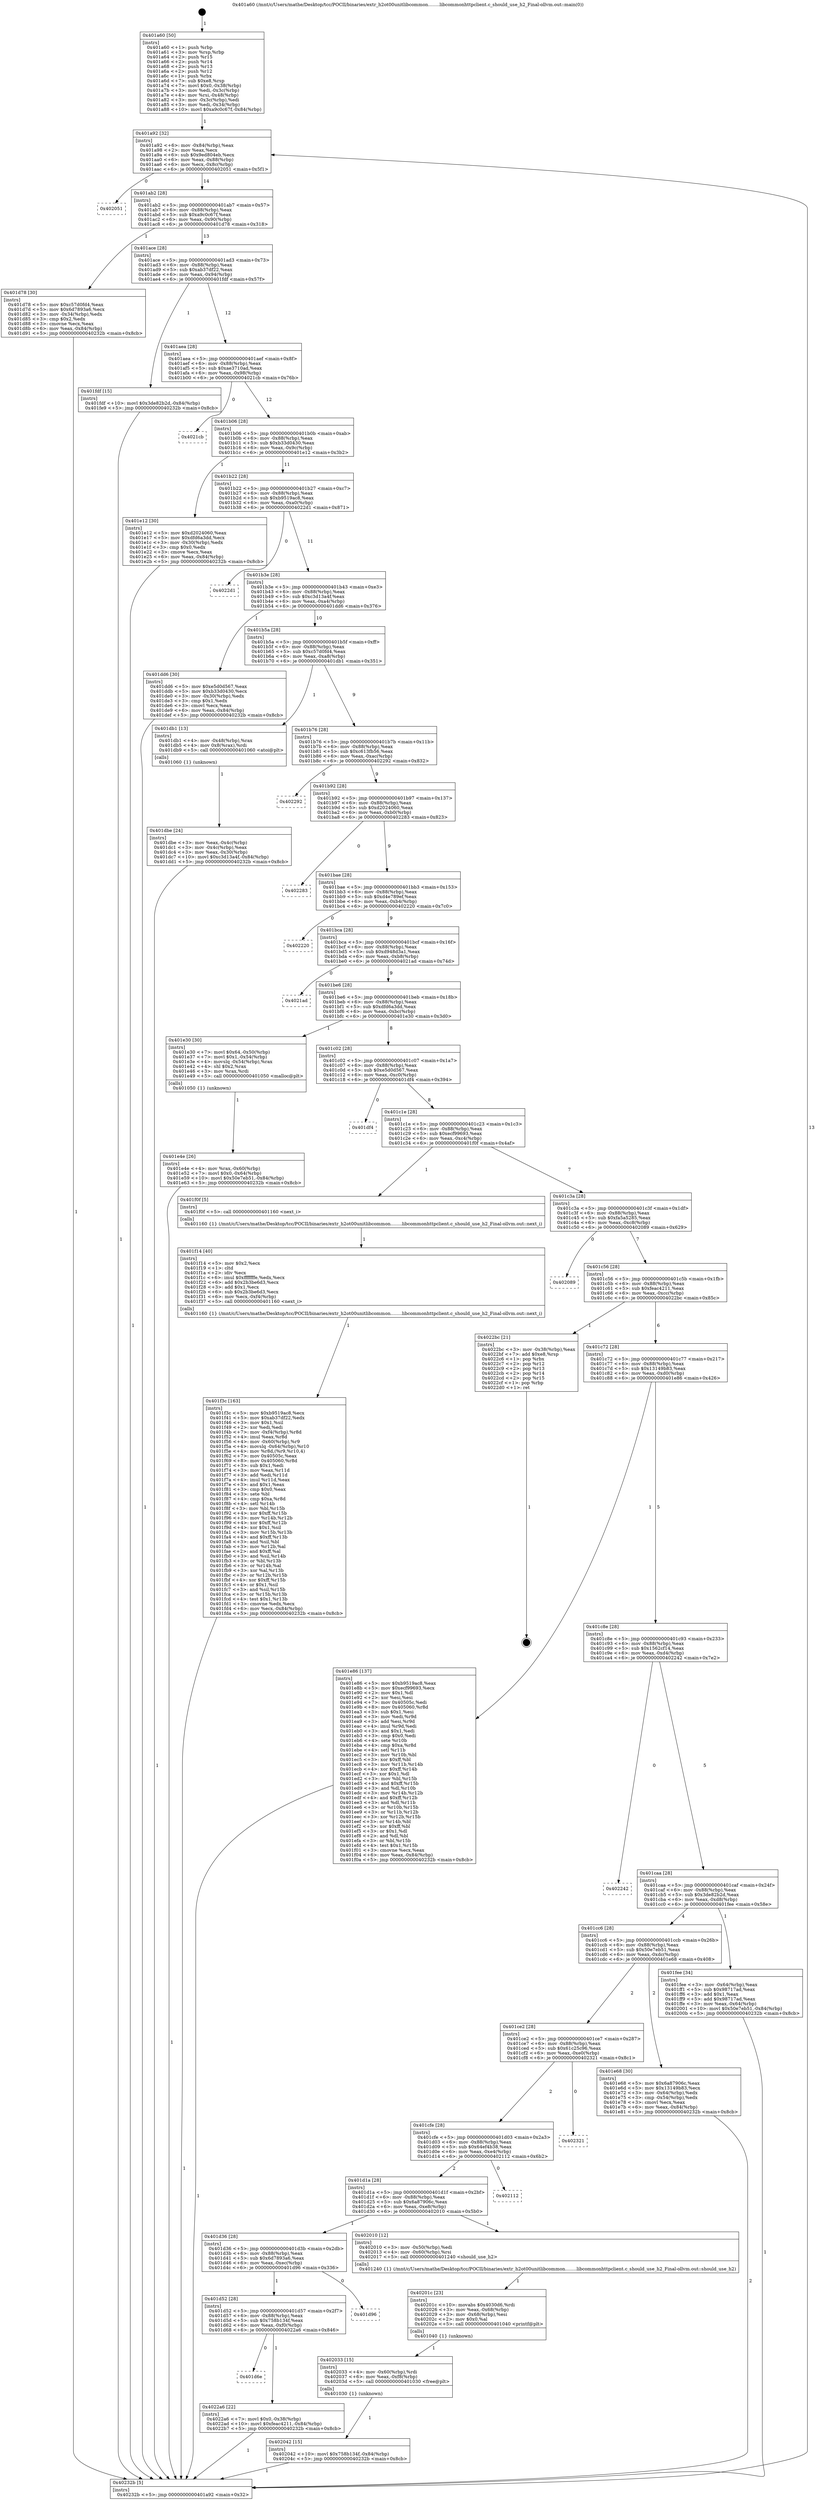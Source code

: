 digraph "0x401a60" {
  label = "0x401a60 (/mnt/c/Users/mathe/Desktop/tcc/POCII/binaries/extr_h2ot00unitlibcommon........libcommonhttpclient.c_should_use_h2_Final-ollvm.out::main(0))"
  labelloc = "t"
  node[shape=record]

  Entry [label="",width=0.3,height=0.3,shape=circle,fillcolor=black,style=filled]
  "0x401a92" [label="{
     0x401a92 [32]\l
     | [instrs]\l
     &nbsp;&nbsp;0x401a92 \<+6\>: mov -0x84(%rbp),%eax\l
     &nbsp;&nbsp;0x401a98 \<+2\>: mov %eax,%ecx\l
     &nbsp;&nbsp;0x401a9a \<+6\>: sub $0x9ed804eb,%ecx\l
     &nbsp;&nbsp;0x401aa0 \<+6\>: mov %eax,-0x88(%rbp)\l
     &nbsp;&nbsp;0x401aa6 \<+6\>: mov %ecx,-0x8c(%rbp)\l
     &nbsp;&nbsp;0x401aac \<+6\>: je 0000000000402051 \<main+0x5f1\>\l
  }"]
  "0x402051" [label="{
     0x402051\l
  }", style=dashed]
  "0x401ab2" [label="{
     0x401ab2 [28]\l
     | [instrs]\l
     &nbsp;&nbsp;0x401ab2 \<+5\>: jmp 0000000000401ab7 \<main+0x57\>\l
     &nbsp;&nbsp;0x401ab7 \<+6\>: mov -0x88(%rbp),%eax\l
     &nbsp;&nbsp;0x401abd \<+5\>: sub $0xa9c0c67f,%eax\l
     &nbsp;&nbsp;0x401ac2 \<+6\>: mov %eax,-0x90(%rbp)\l
     &nbsp;&nbsp;0x401ac8 \<+6\>: je 0000000000401d78 \<main+0x318\>\l
  }"]
  Exit [label="",width=0.3,height=0.3,shape=circle,fillcolor=black,style=filled,peripheries=2]
  "0x401d78" [label="{
     0x401d78 [30]\l
     | [instrs]\l
     &nbsp;&nbsp;0x401d78 \<+5\>: mov $0xc57d0fd4,%eax\l
     &nbsp;&nbsp;0x401d7d \<+5\>: mov $0x6d7893a6,%ecx\l
     &nbsp;&nbsp;0x401d82 \<+3\>: mov -0x34(%rbp),%edx\l
     &nbsp;&nbsp;0x401d85 \<+3\>: cmp $0x2,%edx\l
     &nbsp;&nbsp;0x401d88 \<+3\>: cmovne %ecx,%eax\l
     &nbsp;&nbsp;0x401d8b \<+6\>: mov %eax,-0x84(%rbp)\l
     &nbsp;&nbsp;0x401d91 \<+5\>: jmp 000000000040232b \<main+0x8cb\>\l
  }"]
  "0x401ace" [label="{
     0x401ace [28]\l
     | [instrs]\l
     &nbsp;&nbsp;0x401ace \<+5\>: jmp 0000000000401ad3 \<main+0x73\>\l
     &nbsp;&nbsp;0x401ad3 \<+6\>: mov -0x88(%rbp),%eax\l
     &nbsp;&nbsp;0x401ad9 \<+5\>: sub $0xab37df22,%eax\l
     &nbsp;&nbsp;0x401ade \<+6\>: mov %eax,-0x94(%rbp)\l
     &nbsp;&nbsp;0x401ae4 \<+6\>: je 0000000000401fdf \<main+0x57f\>\l
  }"]
  "0x40232b" [label="{
     0x40232b [5]\l
     | [instrs]\l
     &nbsp;&nbsp;0x40232b \<+5\>: jmp 0000000000401a92 \<main+0x32\>\l
  }"]
  "0x401a60" [label="{
     0x401a60 [50]\l
     | [instrs]\l
     &nbsp;&nbsp;0x401a60 \<+1\>: push %rbp\l
     &nbsp;&nbsp;0x401a61 \<+3\>: mov %rsp,%rbp\l
     &nbsp;&nbsp;0x401a64 \<+2\>: push %r15\l
     &nbsp;&nbsp;0x401a66 \<+2\>: push %r14\l
     &nbsp;&nbsp;0x401a68 \<+2\>: push %r13\l
     &nbsp;&nbsp;0x401a6a \<+2\>: push %r12\l
     &nbsp;&nbsp;0x401a6c \<+1\>: push %rbx\l
     &nbsp;&nbsp;0x401a6d \<+7\>: sub $0xe8,%rsp\l
     &nbsp;&nbsp;0x401a74 \<+7\>: movl $0x0,-0x38(%rbp)\l
     &nbsp;&nbsp;0x401a7b \<+3\>: mov %edi,-0x3c(%rbp)\l
     &nbsp;&nbsp;0x401a7e \<+4\>: mov %rsi,-0x48(%rbp)\l
     &nbsp;&nbsp;0x401a82 \<+3\>: mov -0x3c(%rbp),%edi\l
     &nbsp;&nbsp;0x401a85 \<+3\>: mov %edi,-0x34(%rbp)\l
     &nbsp;&nbsp;0x401a88 \<+10\>: movl $0xa9c0c67f,-0x84(%rbp)\l
  }"]
  "0x401d6e" [label="{
     0x401d6e\l
  }", style=dashed]
  "0x401fdf" [label="{
     0x401fdf [15]\l
     | [instrs]\l
     &nbsp;&nbsp;0x401fdf \<+10\>: movl $0x3de82b2d,-0x84(%rbp)\l
     &nbsp;&nbsp;0x401fe9 \<+5\>: jmp 000000000040232b \<main+0x8cb\>\l
  }"]
  "0x401aea" [label="{
     0x401aea [28]\l
     | [instrs]\l
     &nbsp;&nbsp;0x401aea \<+5\>: jmp 0000000000401aef \<main+0x8f\>\l
     &nbsp;&nbsp;0x401aef \<+6\>: mov -0x88(%rbp),%eax\l
     &nbsp;&nbsp;0x401af5 \<+5\>: sub $0xae3710ad,%eax\l
     &nbsp;&nbsp;0x401afa \<+6\>: mov %eax,-0x98(%rbp)\l
     &nbsp;&nbsp;0x401b00 \<+6\>: je 00000000004021cb \<main+0x76b\>\l
  }"]
  "0x4022a6" [label="{
     0x4022a6 [22]\l
     | [instrs]\l
     &nbsp;&nbsp;0x4022a6 \<+7\>: movl $0x0,-0x38(%rbp)\l
     &nbsp;&nbsp;0x4022ad \<+10\>: movl $0xfeac4211,-0x84(%rbp)\l
     &nbsp;&nbsp;0x4022b7 \<+5\>: jmp 000000000040232b \<main+0x8cb\>\l
  }"]
  "0x4021cb" [label="{
     0x4021cb\l
  }", style=dashed]
  "0x401b06" [label="{
     0x401b06 [28]\l
     | [instrs]\l
     &nbsp;&nbsp;0x401b06 \<+5\>: jmp 0000000000401b0b \<main+0xab\>\l
     &nbsp;&nbsp;0x401b0b \<+6\>: mov -0x88(%rbp),%eax\l
     &nbsp;&nbsp;0x401b11 \<+5\>: sub $0xb33d0430,%eax\l
     &nbsp;&nbsp;0x401b16 \<+6\>: mov %eax,-0x9c(%rbp)\l
     &nbsp;&nbsp;0x401b1c \<+6\>: je 0000000000401e12 \<main+0x3b2\>\l
  }"]
  "0x401d52" [label="{
     0x401d52 [28]\l
     | [instrs]\l
     &nbsp;&nbsp;0x401d52 \<+5\>: jmp 0000000000401d57 \<main+0x2f7\>\l
     &nbsp;&nbsp;0x401d57 \<+6\>: mov -0x88(%rbp),%eax\l
     &nbsp;&nbsp;0x401d5d \<+5\>: sub $0x758b134f,%eax\l
     &nbsp;&nbsp;0x401d62 \<+6\>: mov %eax,-0xf0(%rbp)\l
     &nbsp;&nbsp;0x401d68 \<+6\>: je 00000000004022a6 \<main+0x846\>\l
  }"]
  "0x401e12" [label="{
     0x401e12 [30]\l
     | [instrs]\l
     &nbsp;&nbsp;0x401e12 \<+5\>: mov $0xd2024060,%eax\l
     &nbsp;&nbsp;0x401e17 \<+5\>: mov $0xdfd6a3dd,%ecx\l
     &nbsp;&nbsp;0x401e1c \<+3\>: mov -0x30(%rbp),%edx\l
     &nbsp;&nbsp;0x401e1f \<+3\>: cmp $0x0,%edx\l
     &nbsp;&nbsp;0x401e22 \<+3\>: cmove %ecx,%eax\l
     &nbsp;&nbsp;0x401e25 \<+6\>: mov %eax,-0x84(%rbp)\l
     &nbsp;&nbsp;0x401e2b \<+5\>: jmp 000000000040232b \<main+0x8cb\>\l
  }"]
  "0x401b22" [label="{
     0x401b22 [28]\l
     | [instrs]\l
     &nbsp;&nbsp;0x401b22 \<+5\>: jmp 0000000000401b27 \<main+0xc7\>\l
     &nbsp;&nbsp;0x401b27 \<+6\>: mov -0x88(%rbp),%eax\l
     &nbsp;&nbsp;0x401b2d \<+5\>: sub $0xb9519ac8,%eax\l
     &nbsp;&nbsp;0x401b32 \<+6\>: mov %eax,-0xa0(%rbp)\l
     &nbsp;&nbsp;0x401b38 \<+6\>: je 00000000004022d1 \<main+0x871\>\l
  }"]
  "0x401d96" [label="{
     0x401d96\l
  }", style=dashed]
  "0x4022d1" [label="{
     0x4022d1\l
  }", style=dashed]
  "0x401b3e" [label="{
     0x401b3e [28]\l
     | [instrs]\l
     &nbsp;&nbsp;0x401b3e \<+5\>: jmp 0000000000401b43 \<main+0xe3\>\l
     &nbsp;&nbsp;0x401b43 \<+6\>: mov -0x88(%rbp),%eax\l
     &nbsp;&nbsp;0x401b49 \<+5\>: sub $0xc3d13a4f,%eax\l
     &nbsp;&nbsp;0x401b4e \<+6\>: mov %eax,-0xa4(%rbp)\l
     &nbsp;&nbsp;0x401b54 \<+6\>: je 0000000000401dd6 \<main+0x376\>\l
  }"]
  "0x402042" [label="{
     0x402042 [15]\l
     | [instrs]\l
     &nbsp;&nbsp;0x402042 \<+10\>: movl $0x758b134f,-0x84(%rbp)\l
     &nbsp;&nbsp;0x40204c \<+5\>: jmp 000000000040232b \<main+0x8cb\>\l
  }"]
  "0x401dd6" [label="{
     0x401dd6 [30]\l
     | [instrs]\l
     &nbsp;&nbsp;0x401dd6 \<+5\>: mov $0xe5d0d567,%eax\l
     &nbsp;&nbsp;0x401ddb \<+5\>: mov $0xb33d0430,%ecx\l
     &nbsp;&nbsp;0x401de0 \<+3\>: mov -0x30(%rbp),%edx\l
     &nbsp;&nbsp;0x401de3 \<+3\>: cmp $0x1,%edx\l
     &nbsp;&nbsp;0x401de6 \<+3\>: cmovl %ecx,%eax\l
     &nbsp;&nbsp;0x401de9 \<+6\>: mov %eax,-0x84(%rbp)\l
     &nbsp;&nbsp;0x401def \<+5\>: jmp 000000000040232b \<main+0x8cb\>\l
  }"]
  "0x401b5a" [label="{
     0x401b5a [28]\l
     | [instrs]\l
     &nbsp;&nbsp;0x401b5a \<+5\>: jmp 0000000000401b5f \<main+0xff\>\l
     &nbsp;&nbsp;0x401b5f \<+6\>: mov -0x88(%rbp),%eax\l
     &nbsp;&nbsp;0x401b65 \<+5\>: sub $0xc57d0fd4,%eax\l
     &nbsp;&nbsp;0x401b6a \<+6\>: mov %eax,-0xa8(%rbp)\l
     &nbsp;&nbsp;0x401b70 \<+6\>: je 0000000000401db1 \<main+0x351\>\l
  }"]
  "0x402033" [label="{
     0x402033 [15]\l
     | [instrs]\l
     &nbsp;&nbsp;0x402033 \<+4\>: mov -0x60(%rbp),%rdi\l
     &nbsp;&nbsp;0x402037 \<+6\>: mov %eax,-0xf8(%rbp)\l
     &nbsp;&nbsp;0x40203d \<+5\>: call 0000000000401030 \<free@plt\>\l
     | [calls]\l
     &nbsp;&nbsp;0x401030 \{1\} (unknown)\l
  }"]
  "0x401db1" [label="{
     0x401db1 [13]\l
     | [instrs]\l
     &nbsp;&nbsp;0x401db1 \<+4\>: mov -0x48(%rbp),%rax\l
     &nbsp;&nbsp;0x401db5 \<+4\>: mov 0x8(%rax),%rdi\l
     &nbsp;&nbsp;0x401db9 \<+5\>: call 0000000000401060 \<atoi@plt\>\l
     | [calls]\l
     &nbsp;&nbsp;0x401060 \{1\} (unknown)\l
  }"]
  "0x401b76" [label="{
     0x401b76 [28]\l
     | [instrs]\l
     &nbsp;&nbsp;0x401b76 \<+5\>: jmp 0000000000401b7b \<main+0x11b\>\l
     &nbsp;&nbsp;0x401b7b \<+6\>: mov -0x88(%rbp),%eax\l
     &nbsp;&nbsp;0x401b81 \<+5\>: sub $0xc613fb56,%eax\l
     &nbsp;&nbsp;0x401b86 \<+6\>: mov %eax,-0xac(%rbp)\l
     &nbsp;&nbsp;0x401b8c \<+6\>: je 0000000000402292 \<main+0x832\>\l
  }"]
  "0x401dbe" [label="{
     0x401dbe [24]\l
     | [instrs]\l
     &nbsp;&nbsp;0x401dbe \<+3\>: mov %eax,-0x4c(%rbp)\l
     &nbsp;&nbsp;0x401dc1 \<+3\>: mov -0x4c(%rbp),%eax\l
     &nbsp;&nbsp;0x401dc4 \<+3\>: mov %eax,-0x30(%rbp)\l
     &nbsp;&nbsp;0x401dc7 \<+10\>: movl $0xc3d13a4f,-0x84(%rbp)\l
     &nbsp;&nbsp;0x401dd1 \<+5\>: jmp 000000000040232b \<main+0x8cb\>\l
  }"]
  "0x40201c" [label="{
     0x40201c [23]\l
     | [instrs]\l
     &nbsp;&nbsp;0x40201c \<+10\>: movabs $0x4030d6,%rdi\l
     &nbsp;&nbsp;0x402026 \<+3\>: mov %eax,-0x68(%rbp)\l
     &nbsp;&nbsp;0x402029 \<+3\>: mov -0x68(%rbp),%esi\l
     &nbsp;&nbsp;0x40202c \<+2\>: mov $0x0,%al\l
     &nbsp;&nbsp;0x40202e \<+5\>: call 0000000000401040 \<printf@plt\>\l
     | [calls]\l
     &nbsp;&nbsp;0x401040 \{1\} (unknown)\l
  }"]
  "0x402292" [label="{
     0x402292\l
  }", style=dashed]
  "0x401b92" [label="{
     0x401b92 [28]\l
     | [instrs]\l
     &nbsp;&nbsp;0x401b92 \<+5\>: jmp 0000000000401b97 \<main+0x137\>\l
     &nbsp;&nbsp;0x401b97 \<+6\>: mov -0x88(%rbp),%eax\l
     &nbsp;&nbsp;0x401b9d \<+5\>: sub $0xd2024060,%eax\l
     &nbsp;&nbsp;0x401ba2 \<+6\>: mov %eax,-0xb0(%rbp)\l
     &nbsp;&nbsp;0x401ba8 \<+6\>: je 0000000000402283 \<main+0x823\>\l
  }"]
  "0x401d36" [label="{
     0x401d36 [28]\l
     | [instrs]\l
     &nbsp;&nbsp;0x401d36 \<+5\>: jmp 0000000000401d3b \<main+0x2db\>\l
     &nbsp;&nbsp;0x401d3b \<+6\>: mov -0x88(%rbp),%eax\l
     &nbsp;&nbsp;0x401d41 \<+5\>: sub $0x6d7893a6,%eax\l
     &nbsp;&nbsp;0x401d46 \<+6\>: mov %eax,-0xec(%rbp)\l
     &nbsp;&nbsp;0x401d4c \<+6\>: je 0000000000401d96 \<main+0x336\>\l
  }"]
  "0x402283" [label="{
     0x402283\l
  }", style=dashed]
  "0x401bae" [label="{
     0x401bae [28]\l
     | [instrs]\l
     &nbsp;&nbsp;0x401bae \<+5\>: jmp 0000000000401bb3 \<main+0x153\>\l
     &nbsp;&nbsp;0x401bb3 \<+6\>: mov -0x88(%rbp),%eax\l
     &nbsp;&nbsp;0x401bb9 \<+5\>: sub $0xd4e789ef,%eax\l
     &nbsp;&nbsp;0x401bbe \<+6\>: mov %eax,-0xb4(%rbp)\l
     &nbsp;&nbsp;0x401bc4 \<+6\>: je 0000000000402220 \<main+0x7c0\>\l
  }"]
  "0x402010" [label="{
     0x402010 [12]\l
     | [instrs]\l
     &nbsp;&nbsp;0x402010 \<+3\>: mov -0x50(%rbp),%edi\l
     &nbsp;&nbsp;0x402013 \<+4\>: mov -0x60(%rbp),%rsi\l
     &nbsp;&nbsp;0x402017 \<+5\>: call 0000000000401240 \<should_use_h2\>\l
     | [calls]\l
     &nbsp;&nbsp;0x401240 \{1\} (/mnt/c/Users/mathe/Desktop/tcc/POCII/binaries/extr_h2ot00unitlibcommon........libcommonhttpclient.c_should_use_h2_Final-ollvm.out::should_use_h2)\l
  }"]
  "0x402220" [label="{
     0x402220\l
  }", style=dashed]
  "0x401bca" [label="{
     0x401bca [28]\l
     | [instrs]\l
     &nbsp;&nbsp;0x401bca \<+5\>: jmp 0000000000401bcf \<main+0x16f\>\l
     &nbsp;&nbsp;0x401bcf \<+6\>: mov -0x88(%rbp),%eax\l
     &nbsp;&nbsp;0x401bd5 \<+5\>: sub $0xd948d3a1,%eax\l
     &nbsp;&nbsp;0x401bda \<+6\>: mov %eax,-0xb8(%rbp)\l
     &nbsp;&nbsp;0x401be0 \<+6\>: je 00000000004021ad \<main+0x74d\>\l
  }"]
  "0x401d1a" [label="{
     0x401d1a [28]\l
     | [instrs]\l
     &nbsp;&nbsp;0x401d1a \<+5\>: jmp 0000000000401d1f \<main+0x2bf\>\l
     &nbsp;&nbsp;0x401d1f \<+6\>: mov -0x88(%rbp),%eax\l
     &nbsp;&nbsp;0x401d25 \<+5\>: sub $0x6a87906c,%eax\l
     &nbsp;&nbsp;0x401d2a \<+6\>: mov %eax,-0xe8(%rbp)\l
     &nbsp;&nbsp;0x401d30 \<+6\>: je 0000000000402010 \<main+0x5b0\>\l
  }"]
  "0x4021ad" [label="{
     0x4021ad\l
  }", style=dashed]
  "0x401be6" [label="{
     0x401be6 [28]\l
     | [instrs]\l
     &nbsp;&nbsp;0x401be6 \<+5\>: jmp 0000000000401beb \<main+0x18b\>\l
     &nbsp;&nbsp;0x401beb \<+6\>: mov -0x88(%rbp),%eax\l
     &nbsp;&nbsp;0x401bf1 \<+5\>: sub $0xdfd6a3dd,%eax\l
     &nbsp;&nbsp;0x401bf6 \<+6\>: mov %eax,-0xbc(%rbp)\l
     &nbsp;&nbsp;0x401bfc \<+6\>: je 0000000000401e30 \<main+0x3d0\>\l
  }"]
  "0x402112" [label="{
     0x402112\l
  }", style=dashed]
  "0x401e30" [label="{
     0x401e30 [30]\l
     | [instrs]\l
     &nbsp;&nbsp;0x401e30 \<+7\>: movl $0x64,-0x50(%rbp)\l
     &nbsp;&nbsp;0x401e37 \<+7\>: movl $0x1,-0x54(%rbp)\l
     &nbsp;&nbsp;0x401e3e \<+4\>: movslq -0x54(%rbp),%rax\l
     &nbsp;&nbsp;0x401e42 \<+4\>: shl $0x2,%rax\l
     &nbsp;&nbsp;0x401e46 \<+3\>: mov %rax,%rdi\l
     &nbsp;&nbsp;0x401e49 \<+5\>: call 0000000000401050 \<malloc@plt\>\l
     | [calls]\l
     &nbsp;&nbsp;0x401050 \{1\} (unknown)\l
  }"]
  "0x401c02" [label="{
     0x401c02 [28]\l
     | [instrs]\l
     &nbsp;&nbsp;0x401c02 \<+5\>: jmp 0000000000401c07 \<main+0x1a7\>\l
     &nbsp;&nbsp;0x401c07 \<+6\>: mov -0x88(%rbp),%eax\l
     &nbsp;&nbsp;0x401c0d \<+5\>: sub $0xe5d0d567,%eax\l
     &nbsp;&nbsp;0x401c12 \<+6\>: mov %eax,-0xc0(%rbp)\l
     &nbsp;&nbsp;0x401c18 \<+6\>: je 0000000000401df4 \<main+0x394\>\l
  }"]
  "0x401e4e" [label="{
     0x401e4e [26]\l
     | [instrs]\l
     &nbsp;&nbsp;0x401e4e \<+4\>: mov %rax,-0x60(%rbp)\l
     &nbsp;&nbsp;0x401e52 \<+7\>: movl $0x0,-0x64(%rbp)\l
     &nbsp;&nbsp;0x401e59 \<+10\>: movl $0x50e7eb51,-0x84(%rbp)\l
     &nbsp;&nbsp;0x401e63 \<+5\>: jmp 000000000040232b \<main+0x8cb\>\l
  }"]
  "0x401cfe" [label="{
     0x401cfe [28]\l
     | [instrs]\l
     &nbsp;&nbsp;0x401cfe \<+5\>: jmp 0000000000401d03 \<main+0x2a3\>\l
     &nbsp;&nbsp;0x401d03 \<+6\>: mov -0x88(%rbp),%eax\l
     &nbsp;&nbsp;0x401d09 \<+5\>: sub $0x64ef4b38,%eax\l
     &nbsp;&nbsp;0x401d0e \<+6\>: mov %eax,-0xe4(%rbp)\l
     &nbsp;&nbsp;0x401d14 \<+6\>: je 0000000000402112 \<main+0x6b2\>\l
  }"]
  "0x401df4" [label="{
     0x401df4\l
  }", style=dashed]
  "0x401c1e" [label="{
     0x401c1e [28]\l
     | [instrs]\l
     &nbsp;&nbsp;0x401c1e \<+5\>: jmp 0000000000401c23 \<main+0x1c3\>\l
     &nbsp;&nbsp;0x401c23 \<+6\>: mov -0x88(%rbp),%eax\l
     &nbsp;&nbsp;0x401c29 \<+5\>: sub $0xecf99693,%eax\l
     &nbsp;&nbsp;0x401c2e \<+6\>: mov %eax,-0xc4(%rbp)\l
     &nbsp;&nbsp;0x401c34 \<+6\>: je 0000000000401f0f \<main+0x4af\>\l
  }"]
  "0x402321" [label="{
     0x402321\l
  }", style=dashed]
  "0x401f0f" [label="{
     0x401f0f [5]\l
     | [instrs]\l
     &nbsp;&nbsp;0x401f0f \<+5\>: call 0000000000401160 \<next_i\>\l
     | [calls]\l
     &nbsp;&nbsp;0x401160 \{1\} (/mnt/c/Users/mathe/Desktop/tcc/POCII/binaries/extr_h2ot00unitlibcommon........libcommonhttpclient.c_should_use_h2_Final-ollvm.out::next_i)\l
  }"]
  "0x401c3a" [label="{
     0x401c3a [28]\l
     | [instrs]\l
     &nbsp;&nbsp;0x401c3a \<+5\>: jmp 0000000000401c3f \<main+0x1df\>\l
     &nbsp;&nbsp;0x401c3f \<+6\>: mov -0x88(%rbp),%eax\l
     &nbsp;&nbsp;0x401c45 \<+5\>: sub $0xfa5a5285,%eax\l
     &nbsp;&nbsp;0x401c4a \<+6\>: mov %eax,-0xc8(%rbp)\l
     &nbsp;&nbsp;0x401c50 \<+6\>: je 0000000000402089 \<main+0x629\>\l
  }"]
  "0x401f3c" [label="{
     0x401f3c [163]\l
     | [instrs]\l
     &nbsp;&nbsp;0x401f3c \<+5\>: mov $0xb9519ac8,%ecx\l
     &nbsp;&nbsp;0x401f41 \<+5\>: mov $0xab37df22,%edx\l
     &nbsp;&nbsp;0x401f46 \<+3\>: mov $0x1,%sil\l
     &nbsp;&nbsp;0x401f49 \<+2\>: xor %edi,%edi\l
     &nbsp;&nbsp;0x401f4b \<+7\>: mov -0xf4(%rbp),%r8d\l
     &nbsp;&nbsp;0x401f52 \<+4\>: imul %eax,%r8d\l
     &nbsp;&nbsp;0x401f56 \<+4\>: mov -0x60(%rbp),%r9\l
     &nbsp;&nbsp;0x401f5a \<+4\>: movslq -0x64(%rbp),%r10\l
     &nbsp;&nbsp;0x401f5e \<+4\>: mov %r8d,(%r9,%r10,4)\l
     &nbsp;&nbsp;0x401f62 \<+7\>: mov 0x40505c,%eax\l
     &nbsp;&nbsp;0x401f69 \<+8\>: mov 0x405060,%r8d\l
     &nbsp;&nbsp;0x401f71 \<+3\>: sub $0x1,%edi\l
     &nbsp;&nbsp;0x401f74 \<+3\>: mov %eax,%r11d\l
     &nbsp;&nbsp;0x401f77 \<+3\>: add %edi,%r11d\l
     &nbsp;&nbsp;0x401f7a \<+4\>: imul %r11d,%eax\l
     &nbsp;&nbsp;0x401f7e \<+3\>: and $0x1,%eax\l
     &nbsp;&nbsp;0x401f81 \<+3\>: cmp $0x0,%eax\l
     &nbsp;&nbsp;0x401f84 \<+3\>: sete %bl\l
     &nbsp;&nbsp;0x401f87 \<+4\>: cmp $0xa,%r8d\l
     &nbsp;&nbsp;0x401f8b \<+4\>: setl %r14b\l
     &nbsp;&nbsp;0x401f8f \<+3\>: mov %bl,%r15b\l
     &nbsp;&nbsp;0x401f92 \<+4\>: xor $0xff,%r15b\l
     &nbsp;&nbsp;0x401f96 \<+3\>: mov %r14b,%r12b\l
     &nbsp;&nbsp;0x401f99 \<+4\>: xor $0xff,%r12b\l
     &nbsp;&nbsp;0x401f9d \<+4\>: xor $0x1,%sil\l
     &nbsp;&nbsp;0x401fa1 \<+3\>: mov %r15b,%r13b\l
     &nbsp;&nbsp;0x401fa4 \<+4\>: and $0xff,%r13b\l
     &nbsp;&nbsp;0x401fa8 \<+3\>: and %sil,%bl\l
     &nbsp;&nbsp;0x401fab \<+3\>: mov %r12b,%al\l
     &nbsp;&nbsp;0x401fae \<+2\>: and $0xff,%al\l
     &nbsp;&nbsp;0x401fb0 \<+3\>: and %sil,%r14b\l
     &nbsp;&nbsp;0x401fb3 \<+3\>: or %bl,%r13b\l
     &nbsp;&nbsp;0x401fb6 \<+3\>: or %r14b,%al\l
     &nbsp;&nbsp;0x401fb9 \<+3\>: xor %al,%r13b\l
     &nbsp;&nbsp;0x401fbc \<+3\>: or %r12b,%r15b\l
     &nbsp;&nbsp;0x401fbf \<+4\>: xor $0xff,%r15b\l
     &nbsp;&nbsp;0x401fc3 \<+4\>: or $0x1,%sil\l
     &nbsp;&nbsp;0x401fc7 \<+3\>: and %sil,%r15b\l
     &nbsp;&nbsp;0x401fca \<+3\>: or %r15b,%r13b\l
     &nbsp;&nbsp;0x401fcd \<+4\>: test $0x1,%r13b\l
     &nbsp;&nbsp;0x401fd1 \<+3\>: cmovne %edx,%ecx\l
     &nbsp;&nbsp;0x401fd4 \<+6\>: mov %ecx,-0x84(%rbp)\l
     &nbsp;&nbsp;0x401fda \<+5\>: jmp 000000000040232b \<main+0x8cb\>\l
  }"]
  "0x402089" [label="{
     0x402089\l
  }", style=dashed]
  "0x401c56" [label="{
     0x401c56 [28]\l
     | [instrs]\l
     &nbsp;&nbsp;0x401c56 \<+5\>: jmp 0000000000401c5b \<main+0x1fb\>\l
     &nbsp;&nbsp;0x401c5b \<+6\>: mov -0x88(%rbp),%eax\l
     &nbsp;&nbsp;0x401c61 \<+5\>: sub $0xfeac4211,%eax\l
     &nbsp;&nbsp;0x401c66 \<+6\>: mov %eax,-0xcc(%rbp)\l
     &nbsp;&nbsp;0x401c6c \<+6\>: je 00000000004022bc \<main+0x85c\>\l
  }"]
  "0x401f14" [label="{
     0x401f14 [40]\l
     | [instrs]\l
     &nbsp;&nbsp;0x401f14 \<+5\>: mov $0x2,%ecx\l
     &nbsp;&nbsp;0x401f19 \<+1\>: cltd\l
     &nbsp;&nbsp;0x401f1a \<+2\>: idiv %ecx\l
     &nbsp;&nbsp;0x401f1c \<+6\>: imul $0xfffffffe,%edx,%ecx\l
     &nbsp;&nbsp;0x401f22 \<+6\>: add $0x2b3be6d3,%ecx\l
     &nbsp;&nbsp;0x401f28 \<+3\>: add $0x1,%ecx\l
     &nbsp;&nbsp;0x401f2b \<+6\>: sub $0x2b3be6d3,%ecx\l
     &nbsp;&nbsp;0x401f31 \<+6\>: mov %ecx,-0xf4(%rbp)\l
     &nbsp;&nbsp;0x401f37 \<+5\>: call 0000000000401160 \<next_i\>\l
     | [calls]\l
     &nbsp;&nbsp;0x401160 \{1\} (/mnt/c/Users/mathe/Desktop/tcc/POCII/binaries/extr_h2ot00unitlibcommon........libcommonhttpclient.c_should_use_h2_Final-ollvm.out::next_i)\l
  }"]
  "0x4022bc" [label="{
     0x4022bc [21]\l
     | [instrs]\l
     &nbsp;&nbsp;0x4022bc \<+3\>: mov -0x38(%rbp),%eax\l
     &nbsp;&nbsp;0x4022bf \<+7\>: add $0xe8,%rsp\l
     &nbsp;&nbsp;0x4022c6 \<+1\>: pop %rbx\l
     &nbsp;&nbsp;0x4022c7 \<+2\>: pop %r12\l
     &nbsp;&nbsp;0x4022c9 \<+2\>: pop %r13\l
     &nbsp;&nbsp;0x4022cb \<+2\>: pop %r14\l
     &nbsp;&nbsp;0x4022cd \<+2\>: pop %r15\l
     &nbsp;&nbsp;0x4022cf \<+1\>: pop %rbp\l
     &nbsp;&nbsp;0x4022d0 \<+1\>: ret\l
  }"]
  "0x401c72" [label="{
     0x401c72 [28]\l
     | [instrs]\l
     &nbsp;&nbsp;0x401c72 \<+5\>: jmp 0000000000401c77 \<main+0x217\>\l
     &nbsp;&nbsp;0x401c77 \<+6\>: mov -0x88(%rbp),%eax\l
     &nbsp;&nbsp;0x401c7d \<+5\>: sub $0x13149b83,%eax\l
     &nbsp;&nbsp;0x401c82 \<+6\>: mov %eax,-0xd0(%rbp)\l
     &nbsp;&nbsp;0x401c88 \<+6\>: je 0000000000401e86 \<main+0x426\>\l
  }"]
  "0x401ce2" [label="{
     0x401ce2 [28]\l
     | [instrs]\l
     &nbsp;&nbsp;0x401ce2 \<+5\>: jmp 0000000000401ce7 \<main+0x287\>\l
     &nbsp;&nbsp;0x401ce7 \<+6\>: mov -0x88(%rbp),%eax\l
     &nbsp;&nbsp;0x401ced \<+5\>: sub $0x61c25c96,%eax\l
     &nbsp;&nbsp;0x401cf2 \<+6\>: mov %eax,-0xe0(%rbp)\l
     &nbsp;&nbsp;0x401cf8 \<+6\>: je 0000000000402321 \<main+0x8c1\>\l
  }"]
  "0x401e86" [label="{
     0x401e86 [137]\l
     | [instrs]\l
     &nbsp;&nbsp;0x401e86 \<+5\>: mov $0xb9519ac8,%eax\l
     &nbsp;&nbsp;0x401e8b \<+5\>: mov $0xecf99693,%ecx\l
     &nbsp;&nbsp;0x401e90 \<+2\>: mov $0x1,%dl\l
     &nbsp;&nbsp;0x401e92 \<+2\>: xor %esi,%esi\l
     &nbsp;&nbsp;0x401e94 \<+7\>: mov 0x40505c,%edi\l
     &nbsp;&nbsp;0x401e9b \<+8\>: mov 0x405060,%r8d\l
     &nbsp;&nbsp;0x401ea3 \<+3\>: sub $0x1,%esi\l
     &nbsp;&nbsp;0x401ea6 \<+3\>: mov %edi,%r9d\l
     &nbsp;&nbsp;0x401ea9 \<+3\>: add %esi,%r9d\l
     &nbsp;&nbsp;0x401eac \<+4\>: imul %r9d,%edi\l
     &nbsp;&nbsp;0x401eb0 \<+3\>: and $0x1,%edi\l
     &nbsp;&nbsp;0x401eb3 \<+3\>: cmp $0x0,%edi\l
     &nbsp;&nbsp;0x401eb6 \<+4\>: sete %r10b\l
     &nbsp;&nbsp;0x401eba \<+4\>: cmp $0xa,%r8d\l
     &nbsp;&nbsp;0x401ebe \<+4\>: setl %r11b\l
     &nbsp;&nbsp;0x401ec2 \<+3\>: mov %r10b,%bl\l
     &nbsp;&nbsp;0x401ec5 \<+3\>: xor $0xff,%bl\l
     &nbsp;&nbsp;0x401ec8 \<+3\>: mov %r11b,%r14b\l
     &nbsp;&nbsp;0x401ecb \<+4\>: xor $0xff,%r14b\l
     &nbsp;&nbsp;0x401ecf \<+3\>: xor $0x1,%dl\l
     &nbsp;&nbsp;0x401ed2 \<+3\>: mov %bl,%r15b\l
     &nbsp;&nbsp;0x401ed5 \<+4\>: and $0xff,%r15b\l
     &nbsp;&nbsp;0x401ed9 \<+3\>: and %dl,%r10b\l
     &nbsp;&nbsp;0x401edc \<+3\>: mov %r14b,%r12b\l
     &nbsp;&nbsp;0x401edf \<+4\>: and $0xff,%r12b\l
     &nbsp;&nbsp;0x401ee3 \<+3\>: and %dl,%r11b\l
     &nbsp;&nbsp;0x401ee6 \<+3\>: or %r10b,%r15b\l
     &nbsp;&nbsp;0x401ee9 \<+3\>: or %r11b,%r12b\l
     &nbsp;&nbsp;0x401eec \<+3\>: xor %r12b,%r15b\l
     &nbsp;&nbsp;0x401eef \<+3\>: or %r14b,%bl\l
     &nbsp;&nbsp;0x401ef2 \<+3\>: xor $0xff,%bl\l
     &nbsp;&nbsp;0x401ef5 \<+3\>: or $0x1,%dl\l
     &nbsp;&nbsp;0x401ef8 \<+2\>: and %dl,%bl\l
     &nbsp;&nbsp;0x401efa \<+3\>: or %bl,%r15b\l
     &nbsp;&nbsp;0x401efd \<+4\>: test $0x1,%r15b\l
     &nbsp;&nbsp;0x401f01 \<+3\>: cmovne %ecx,%eax\l
     &nbsp;&nbsp;0x401f04 \<+6\>: mov %eax,-0x84(%rbp)\l
     &nbsp;&nbsp;0x401f0a \<+5\>: jmp 000000000040232b \<main+0x8cb\>\l
  }"]
  "0x401c8e" [label="{
     0x401c8e [28]\l
     | [instrs]\l
     &nbsp;&nbsp;0x401c8e \<+5\>: jmp 0000000000401c93 \<main+0x233\>\l
     &nbsp;&nbsp;0x401c93 \<+6\>: mov -0x88(%rbp),%eax\l
     &nbsp;&nbsp;0x401c99 \<+5\>: sub $0x1562cf14,%eax\l
     &nbsp;&nbsp;0x401c9e \<+6\>: mov %eax,-0xd4(%rbp)\l
     &nbsp;&nbsp;0x401ca4 \<+6\>: je 0000000000402242 \<main+0x7e2\>\l
  }"]
  "0x401e68" [label="{
     0x401e68 [30]\l
     | [instrs]\l
     &nbsp;&nbsp;0x401e68 \<+5\>: mov $0x6a87906c,%eax\l
     &nbsp;&nbsp;0x401e6d \<+5\>: mov $0x13149b83,%ecx\l
     &nbsp;&nbsp;0x401e72 \<+3\>: mov -0x64(%rbp),%edx\l
     &nbsp;&nbsp;0x401e75 \<+3\>: cmp -0x54(%rbp),%edx\l
     &nbsp;&nbsp;0x401e78 \<+3\>: cmovl %ecx,%eax\l
     &nbsp;&nbsp;0x401e7b \<+6\>: mov %eax,-0x84(%rbp)\l
     &nbsp;&nbsp;0x401e81 \<+5\>: jmp 000000000040232b \<main+0x8cb\>\l
  }"]
  "0x402242" [label="{
     0x402242\l
  }", style=dashed]
  "0x401caa" [label="{
     0x401caa [28]\l
     | [instrs]\l
     &nbsp;&nbsp;0x401caa \<+5\>: jmp 0000000000401caf \<main+0x24f\>\l
     &nbsp;&nbsp;0x401caf \<+6\>: mov -0x88(%rbp),%eax\l
     &nbsp;&nbsp;0x401cb5 \<+5\>: sub $0x3de82b2d,%eax\l
     &nbsp;&nbsp;0x401cba \<+6\>: mov %eax,-0xd8(%rbp)\l
     &nbsp;&nbsp;0x401cc0 \<+6\>: je 0000000000401fee \<main+0x58e\>\l
  }"]
  "0x401cc6" [label="{
     0x401cc6 [28]\l
     | [instrs]\l
     &nbsp;&nbsp;0x401cc6 \<+5\>: jmp 0000000000401ccb \<main+0x26b\>\l
     &nbsp;&nbsp;0x401ccb \<+6\>: mov -0x88(%rbp),%eax\l
     &nbsp;&nbsp;0x401cd1 \<+5\>: sub $0x50e7eb51,%eax\l
     &nbsp;&nbsp;0x401cd6 \<+6\>: mov %eax,-0xdc(%rbp)\l
     &nbsp;&nbsp;0x401cdc \<+6\>: je 0000000000401e68 \<main+0x408\>\l
  }"]
  "0x401fee" [label="{
     0x401fee [34]\l
     | [instrs]\l
     &nbsp;&nbsp;0x401fee \<+3\>: mov -0x64(%rbp),%eax\l
     &nbsp;&nbsp;0x401ff1 \<+5\>: sub $0x98717ad,%eax\l
     &nbsp;&nbsp;0x401ff6 \<+3\>: add $0x1,%eax\l
     &nbsp;&nbsp;0x401ff9 \<+5\>: add $0x98717ad,%eax\l
     &nbsp;&nbsp;0x401ffe \<+3\>: mov %eax,-0x64(%rbp)\l
     &nbsp;&nbsp;0x402001 \<+10\>: movl $0x50e7eb51,-0x84(%rbp)\l
     &nbsp;&nbsp;0x40200b \<+5\>: jmp 000000000040232b \<main+0x8cb\>\l
  }"]
  Entry -> "0x401a60" [label=" 1"]
  "0x401a92" -> "0x402051" [label=" 0"]
  "0x401a92" -> "0x401ab2" [label=" 14"]
  "0x4022bc" -> Exit [label=" 1"]
  "0x401ab2" -> "0x401d78" [label=" 1"]
  "0x401ab2" -> "0x401ace" [label=" 13"]
  "0x401d78" -> "0x40232b" [label=" 1"]
  "0x401a60" -> "0x401a92" [label=" 1"]
  "0x40232b" -> "0x401a92" [label=" 13"]
  "0x4022a6" -> "0x40232b" [label=" 1"]
  "0x401ace" -> "0x401fdf" [label=" 1"]
  "0x401ace" -> "0x401aea" [label=" 12"]
  "0x401d52" -> "0x401d6e" [label=" 0"]
  "0x401aea" -> "0x4021cb" [label=" 0"]
  "0x401aea" -> "0x401b06" [label=" 12"]
  "0x401d52" -> "0x4022a6" [label=" 1"]
  "0x401b06" -> "0x401e12" [label=" 1"]
  "0x401b06" -> "0x401b22" [label=" 11"]
  "0x401d36" -> "0x401d52" [label=" 1"]
  "0x401b22" -> "0x4022d1" [label=" 0"]
  "0x401b22" -> "0x401b3e" [label=" 11"]
  "0x401d36" -> "0x401d96" [label=" 0"]
  "0x401b3e" -> "0x401dd6" [label=" 1"]
  "0x401b3e" -> "0x401b5a" [label=" 10"]
  "0x402042" -> "0x40232b" [label=" 1"]
  "0x401b5a" -> "0x401db1" [label=" 1"]
  "0x401b5a" -> "0x401b76" [label=" 9"]
  "0x401db1" -> "0x401dbe" [label=" 1"]
  "0x401dbe" -> "0x40232b" [label=" 1"]
  "0x401dd6" -> "0x40232b" [label=" 1"]
  "0x401e12" -> "0x40232b" [label=" 1"]
  "0x402033" -> "0x402042" [label=" 1"]
  "0x401b76" -> "0x402292" [label=" 0"]
  "0x401b76" -> "0x401b92" [label=" 9"]
  "0x40201c" -> "0x402033" [label=" 1"]
  "0x401b92" -> "0x402283" [label=" 0"]
  "0x401b92" -> "0x401bae" [label=" 9"]
  "0x402010" -> "0x40201c" [label=" 1"]
  "0x401bae" -> "0x402220" [label=" 0"]
  "0x401bae" -> "0x401bca" [label=" 9"]
  "0x401d1a" -> "0x401d36" [label=" 1"]
  "0x401bca" -> "0x4021ad" [label=" 0"]
  "0x401bca" -> "0x401be6" [label=" 9"]
  "0x401d1a" -> "0x402010" [label=" 1"]
  "0x401be6" -> "0x401e30" [label=" 1"]
  "0x401be6" -> "0x401c02" [label=" 8"]
  "0x401e30" -> "0x401e4e" [label=" 1"]
  "0x401e4e" -> "0x40232b" [label=" 1"]
  "0x401cfe" -> "0x401d1a" [label=" 2"]
  "0x401c02" -> "0x401df4" [label=" 0"]
  "0x401c02" -> "0x401c1e" [label=" 8"]
  "0x401cfe" -> "0x402112" [label=" 0"]
  "0x401c1e" -> "0x401f0f" [label=" 1"]
  "0x401c1e" -> "0x401c3a" [label=" 7"]
  "0x401ce2" -> "0x401cfe" [label=" 2"]
  "0x401c3a" -> "0x402089" [label=" 0"]
  "0x401c3a" -> "0x401c56" [label=" 7"]
  "0x401ce2" -> "0x402321" [label=" 0"]
  "0x401c56" -> "0x4022bc" [label=" 1"]
  "0x401c56" -> "0x401c72" [label=" 6"]
  "0x401fee" -> "0x40232b" [label=" 1"]
  "0x401c72" -> "0x401e86" [label=" 1"]
  "0x401c72" -> "0x401c8e" [label=" 5"]
  "0x401fdf" -> "0x40232b" [label=" 1"]
  "0x401c8e" -> "0x402242" [label=" 0"]
  "0x401c8e" -> "0x401caa" [label=" 5"]
  "0x401f3c" -> "0x40232b" [label=" 1"]
  "0x401caa" -> "0x401fee" [label=" 1"]
  "0x401caa" -> "0x401cc6" [label=" 4"]
  "0x401f14" -> "0x401f3c" [label=" 1"]
  "0x401cc6" -> "0x401e68" [label=" 2"]
  "0x401cc6" -> "0x401ce2" [label=" 2"]
  "0x401e68" -> "0x40232b" [label=" 2"]
  "0x401e86" -> "0x40232b" [label=" 1"]
  "0x401f0f" -> "0x401f14" [label=" 1"]
}
